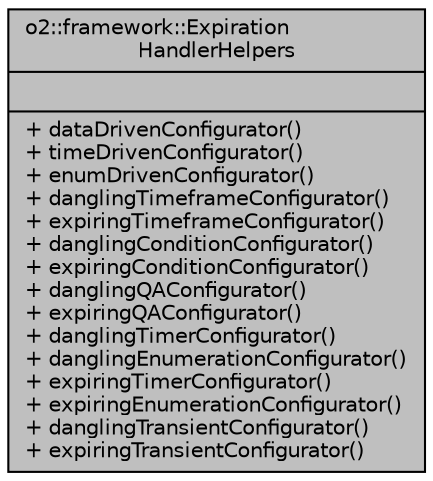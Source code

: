 digraph "o2::framework::ExpirationHandlerHelpers"
{
 // INTERACTIVE_SVG=YES
  bgcolor="transparent";
  edge [fontname="Helvetica",fontsize="10",labelfontname="Helvetica",labelfontsize="10"];
  node [fontname="Helvetica",fontsize="10",shape=record];
  Node1 [label="{o2::framework::Expiration\lHandlerHelpers\n||+ dataDrivenConfigurator()\l+ timeDrivenConfigurator()\l+ enumDrivenConfigurator()\l+ danglingTimeframeConfigurator()\l+ expiringTimeframeConfigurator()\l+ danglingConditionConfigurator()\l+ expiringConditionConfigurator()\l+ danglingQAConfigurator()\l+ expiringQAConfigurator()\l+ danglingTimerConfigurator()\l+ danglingEnumerationConfigurator()\l+ expiringTimerConfigurator()\l+ expiringEnumerationConfigurator()\l+ danglingTransientConfigurator()\l+ expiringTransientConfigurator()\l}",height=0.2,width=0.4,color="black", fillcolor="grey75", style="filled" fontcolor="black"];
}

